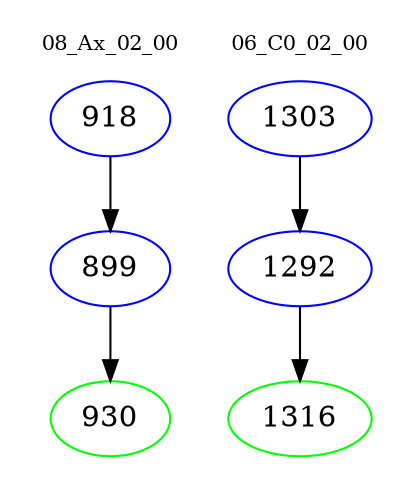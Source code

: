 digraph{
subgraph cluster_0 {
color = white
label = "08_Ax_02_00";
fontsize=10;
T0_918 [label="918", color="blue"]
T0_918 -> T0_899 [color="black"]
T0_899 [label="899", color="blue"]
T0_899 -> T0_930 [color="black"]
T0_930 [label="930", color="green"]
}
subgraph cluster_1 {
color = white
label = "06_C0_02_00";
fontsize=10;
T1_1303 [label="1303", color="blue"]
T1_1303 -> T1_1292 [color="black"]
T1_1292 [label="1292", color="blue"]
T1_1292 -> T1_1316 [color="black"]
T1_1316 [label="1316", color="green"]
}
}
